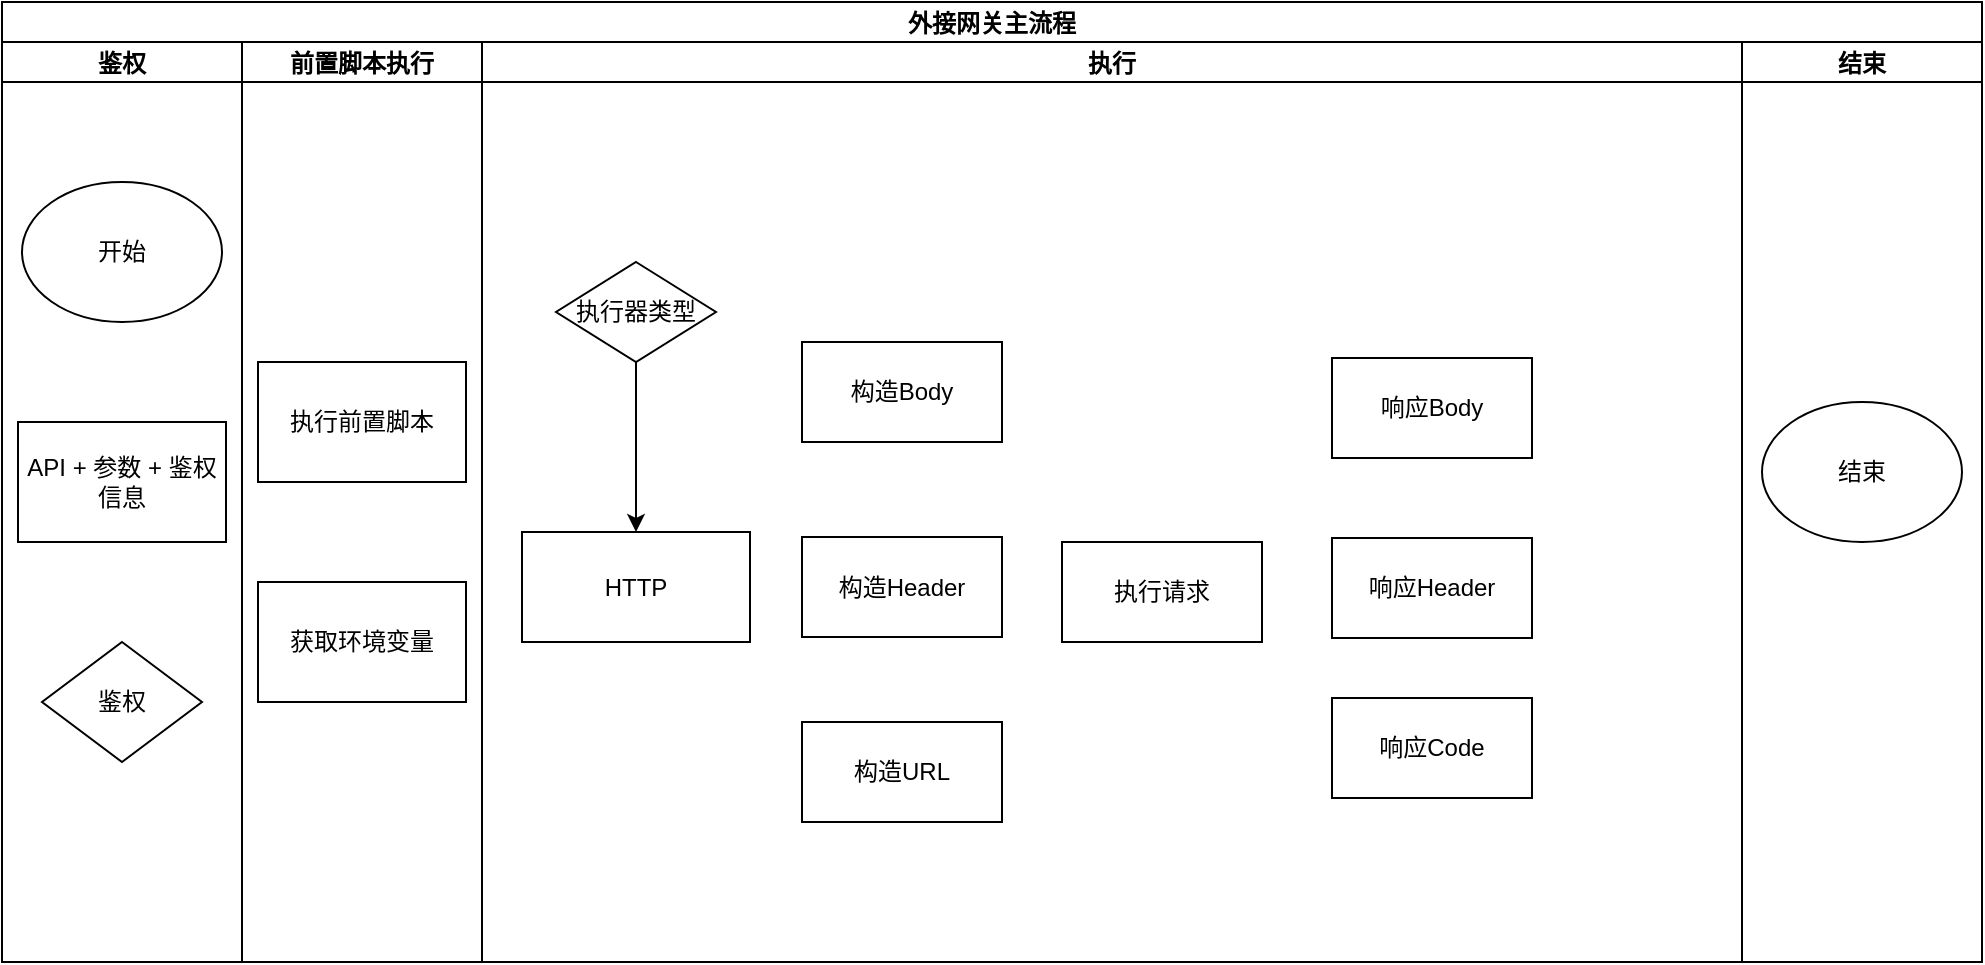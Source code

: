 <mxfile version="17.4.5" type="github">
  <diagram id="GgL2rcDfE839rtcQ9Od4" name="Page-1">
    <mxGraphModel dx="1422" dy="754" grid="1" gridSize="10" guides="1" tooltips="1" connect="1" arrows="1" fold="1" page="1" pageScale="1" pageWidth="827" pageHeight="1169" math="0" shadow="0">
      <root>
        <mxCell id="0" />
        <mxCell id="1" parent="0" />
        <mxCell id="kXIjGG4SzzRXEFIliwjM-1" value="外接网关主流程" style="swimlane;childLayout=stackLayout;resizeParent=1;resizeParentMax=0;startSize=20;" vertex="1" parent="1">
          <mxGeometry x="70" y="180" width="990" height="480" as="geometry" />
        </mxCell>
        <mxCell id="kXIjGG4SzzRXEFIliwjM-2" value="鉴权" style="swimlane;startSize=20;" vertex="1" parent="kXIjGG4SzzRXEFIliwjM-1">
          <mxGeometry y="20" width="120" height="460" as="geometry" />
        </mxCell>
        <mxCell id="kXIjGG4SzzRXEFIliwjM-8" value="开始" style="ellipse;whiteSpace=wrap;html=1;" vertex="1" parent="kXIjGG4SzzRXEFIliwjM-2">
          <mxGeometry x="10" y="70" width="100" height="70" as="geometry" />
        </mxCell>
        <mxCell id="kXIjGG4SzzRXEFIliwjM-9" value="API + 参数 + 鉴权信息" style="rounded=0;whiteSpace=wrap;html=1;" vertex="1" parent="kXIjGG4SzzRXEFIliwjM-2">
          <mxGeometry x="8" y="190" width="104" height="60" as="geometry" />
        </mxCell>
        <mxCell id="kXIjGG4SzzRXEFIliwjM-10" value="鉴权" style="rhombus;whiteSpace=wrap;html=1;" vertex="1" parent="kXIjGG4SzzRXEFIliwjM-2">
          <mxGeometry x="20" y="300" width="80" height="60" as="geometry" />
        </mxCell>
        <mxCell id="kXIjGG4SzzRXEFIliwjM-3" value="前置脚本执行" style="swimlane;startSize=20;" vertex="1" parent="kXIjGG4SzzRXEFIliwjM-1">
          <mxGeometry x="120" y="20" width="120" height="460" as="geometry" />
        </mxCell>
        <mxCell id="kXIjGG4SzzRXEFIliwjM-23" value="获取环境变量" style="rounded=0;whiteSpace=wrap;html=1;" vertex="1" parent="kXIjGG4SzzRXEFIliwjM-3">
          <mxGeometry x="8" y="270" width="104" height="60" as="geometry" />
        </mxCell>
        <mxCell id="kXIjGG4SzzRXEFIliwjM-24" value="执行前置脚本" style="rounded=0;whiteSpace=wrap;html=1;" vertex="1" parent="kXIjGG4SzzRXEFIliwjM-3">
          <mxGeometry x="8" y="160" width="104" height="60" as="geometry" />
        </mxCell>
        <mxCell id="kXIjGG4SzzRXEFIliwjM-5" value="执行" style="swimlane;startSize=20;" vertex="1" parent="kXIjGG4SzzRXEFIliwjM-1">
          <mxGeometry x="240" y="20" width="630" height="460" as="geometry" />
        </mxCell>
        <mxCell id="kXIjGG4SzzRXEFIliwjM-28" value="" style="edgeStyle=orthogonalEdgeStyle;rounded=0;orthogonalLoop=1;jettySize=auto;html=1;" edge="1" parent="kXIjGG4SzzRXEFIliwjM-5" source="kXIjGG4SzzRXEFIliwjM-26" target="kXIjGG4SzzRXEFIliwjM-27">
          <mxGeometry relative="1" as="geometry" />
        </mxCell>
        <mxCell id="kXIjGG4SzzRXEFIliwjM-26" value="执行器类型" style="rhombus;whiteSpace=wrap;html=1;" vertex="1" parent="kXIjGG4SzzRXEFIliwjM-5">
          <mxGeometry x="37" y="110" width="80" height="50" as="geometry" />
        </mxCell>
        <mxCell id="kXIjGG4SzzRXEFIliwjM-27" value="HTTP" style="whiteSpace=wrap;html=1;" vertex="1" parent="kXIjGG4SzzRXEFIliwjM-5">
          <mxGeometry x="20" y="245" width="114" height="55" as="geometry" />
        </mxCell>
        <mxCell id="kXIjGG4SzzRXEFIliwjM-31" value="构造URL" style="whiteSpace=wrap;html=1;" vertex="1" parent="kXIjGG4SzzRXEFIliwjM-5">
          <mxGeometry x="160" y="340" width="100" height="50" as="geometry" />
        </mxCell>
        <mxCell id="kXIjGG4SzzRXEFIliwjM-33" value="构造Header" style="whiteSpace=wrap;html=1;" vertex="1" parent="kXIjGG4SzzRXEFIliwjM-5">
          <mxGeometry x="160" y="247.5" width="100" height="50" as="geometry" />
        </mxCell>
        <mxCell id="kXIjGG4SzzRXEFIliwjM-54" value="构造Body" style="whiteSpace=wrap;html=1;" vertex="1" parent="kXIjGG4SzzRXEFIliwjM-5">
          <mxGeometry x="160" y="150" width="100" height="50" as="geometry" />
        </mxCell>
        <mxCell id="kXIjGG4SzzRXEFIliwjM-55" value="执行请求" style="whiteSpace=wrap;html=1;" vertex="1" parent="kXIjGG4SzzRXEFIliwjM-5">
          <mxGeometry x="290" y="250" width="100" height="50" as="geometry" />
        </mxCell>
        <mxCell id="kXIjGG4SzzRXEFIliwjM-56" value="响应Body" style="whiteSpace=wrap;html=1;" vertex="1" parent="kXIjGG4SzzRXEFIliwjM-5">
          <mxGeometry x="425" y="158" width="100" height="50" as="geometry" />
        </mxCell>
        <mxCell id="kXIjGG4SzzRXEFIliwjM-57" value="响应Header" style="whiteSpace=wrap;html=1;" vertex="1" parent="kXIjGG4SzzRXEFIliwjM-5">
          <mxGeometry x="425" y="248" width="100" height="50" as="geometry" />
        </mxCell>
        <mxCell id="kXIjGG4SzzRXEFIliwjM-58" value="响应Code" style="whiteSpace=wrap;html=1;" vertex="1" parent="kXIjGG4SzzRXEFIliwjM-5">
          <mxGeometry x="425" y="328" width="100" height="50" as="geometry" />
        </mxCell>
        <mxCell id="kXIjGG4SzzRXEFIliwjM-7" value="结束" style="swimlane;startSize=20;" vertex="1" parent="kXIjGG4SzzRXEFIliwjM-1">
          <mxGeometry x="870" y="20" width="120" height="460" as="geometry" />
        </mxCell>
        <mxCell id="kXIjGG4SzzRXEFIliwjM-11" value="结束" style="ellipse;whiteSpace=wrap;html=1;" vertex="1" parent="kXIjGG4SzzRXEFIliwjM-7">
          <mxGeometry x="10" y="180" width="100" height="70" as="geometry" />
        </mxCell>
      </root>
    </mxGraphModel>
  </diagram>
</mxfile>
